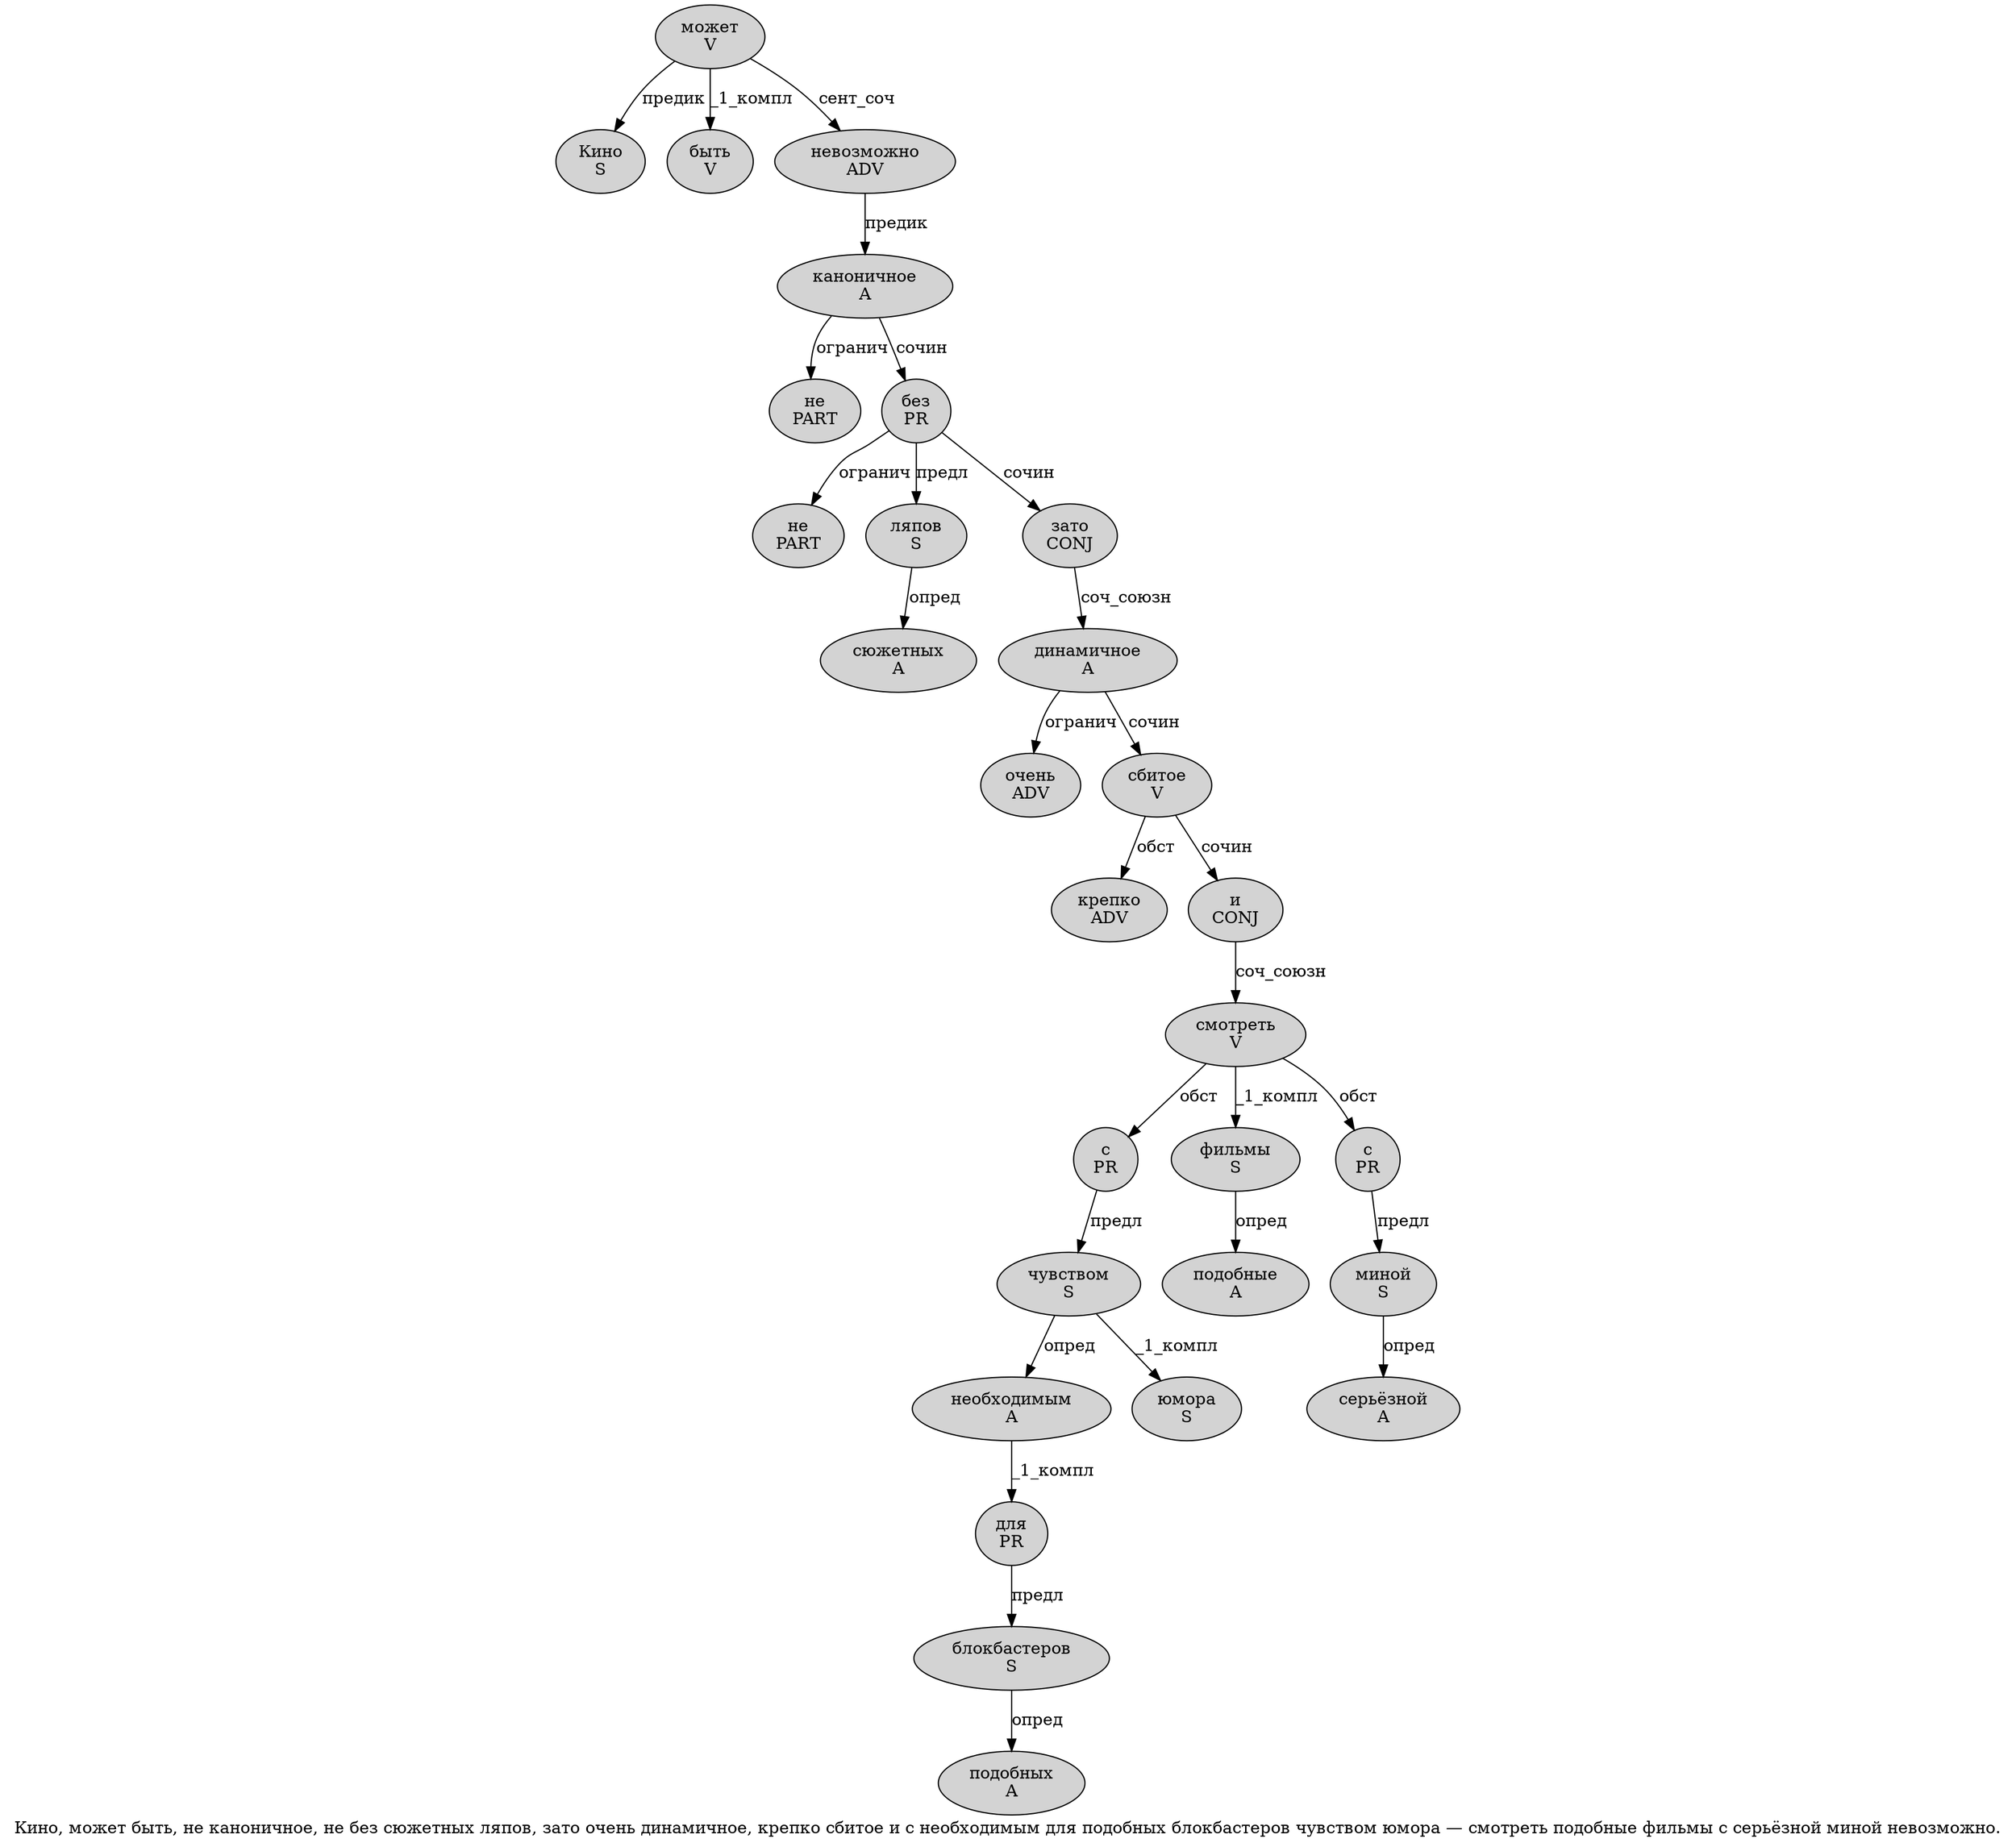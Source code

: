 digraph SENTENCE_4432 {
	graph [label="Кино, может быть, не каноничное, не без сюжетных ляпов, зато очень динамичное, крепко сбитое и с необходимым для подобных блокбастеров чувством юмора — смотреть подобные фильмы с серьёзной миной невозможно."]
	node [style=filled]
		0 [label="Кино
S" color="" fillcolor=lightgray penwidth=1 shape=ellipse]
		2 [label="может
V" color="" fillcolor=lightgray penwidth=1 shape=ellipse]
		3 [label="быть
V" color="" fillcolor=lightgray penwidth=1 shape=ellipse]
		5 [label="не
PART" color="" fillcolor=lightgray penwidth=1 shape=ellipse]
		6 [label="каноничное
A" color="" fillcolor=lightgray penwidth=1 shape=ellipse]
		8 [label="не
PART" color="" fillcolor=lightgray penwidth=1 shape=ellipse]
		9 [label="без
PR" color="" fillcolor=lightgray penwidth=1 shape=ellipse]
		10 [label="сюжетных
A" color="" fillcolor=lightgray penwidth=1 shape=ellipse]
		11 [label="ляпов
S" color="" fillcolor=lightgray penwidth=1 shape=ellipse]
		13 [label="зато
CONJ" color="" fillcolor=lightgray penwidth=1 shape=ellipse]
		14 [label="очень
ADV" color="" fillcolor=lightgray penwidth=1 shape=ellipse]
		15 [label="динамичное
A" color="" fillcolor=lightgray penwidth=1 shape=ellipse]
		17 [label="крепко
ADV" color="" fillcolor=lightgray penwidth=1 shape=ellipse]
		18 [label="сбитое
V" color="" fillcolor=lightgray penwidth=1 shape=ellipse]
		19 [label="и
CONJ" color="" fillcolor=lightgray penwidth=1 shape=ellipse]
		20 [label="с
PR" color="" fillcolor=lightgray penwidth=1 shape=ellipse]
		21 [label="необходимым
A" color="" fillcolor=lightgray penwidth=1 shape=ellipse]
		22 [label="для
PR" color="" fillcolor=lightgray penwidth=1 shape=ellipse]
		23 [label="подобных
A" color="" fillcolor=lightgray penwidth=1 shape=ellipse]
		24 [label="блокбастеров
S" color="" fillcolor=lightgray penwidth=1 shape=ellipse]
		25 [label="чувством
S" color="" fillcolor=lightgray penwidth=1 shape=ellipse]
		26 [label="юмора
S" color="" fillcolor=lightgray penwidth=1 shape=ellipse]
		28 [label="смотреть
V" color="" fillcolor=lightgray penwidth=1 shape=ellipse]
		29 [label="подобные
A" color="" fillcolor=lightgray penwidth=1 shape=ellipse]
		30 [label="фильмы
S" color="" fillcolor=lightgray penwidth=1 shape=ellipse]
		31 [label="с
PR" color="" fillcolor=lightgray penwidth=1 shape=ellipse]
		32 [label="серьёзной
A" color="" fillcolor=lightgray penwidth=1 shape=ellipse]
		33 [label="миной
S" color="" fillcolor=lightgray penwidth=1 shape=ellipse]
		34 [label="невозможно
ADV" color="" fillcolor=lightgray penwidth=1 shape=ellipse]
			33 -> 32 [label="опред"]
			24 -> 23 [label="опред"]
			25 -> 21 [label="опред"]
			25 -> 26 [label="_1_компл"]
			19 -> 28 [label="соч_союзн"]
			18 -> 17 [label="обст"]
			18 -> 19 [label="сочин"]
			22 -> 24 [label="предл"]
			31 -> 33 [label="предл"]
			20 -> 25 [label="предл"]
			6 -> 5 [label="огранич"]
			6 -> 9 [label="сочин"]
			2 -> 0 [label="предик"]
			2 -> 3 [label="_1_компл"]
			2 -> 34 [label="сент_соч"]
			28 -> 20 [label="обст"]
			28 -> 30 [label="_1_компл"]
			28 -> 31 [label="обст"]
			11 -> 10 [label="опред"]
			13 -> 15 [label="соч_союзн"]
			21 -> 22 [label="_1_компл"]
			15 -> 14 [label="огранич"]
			15 -> 18 [label="сочин"]
			9 -> 8 [label="огранич"]
			9 -> 11 [label="предл"]
			9 -> 13 [label="сочин"]
			30 -> 29 [label="опред"]
			34 -> 6 [label="предик"]
}